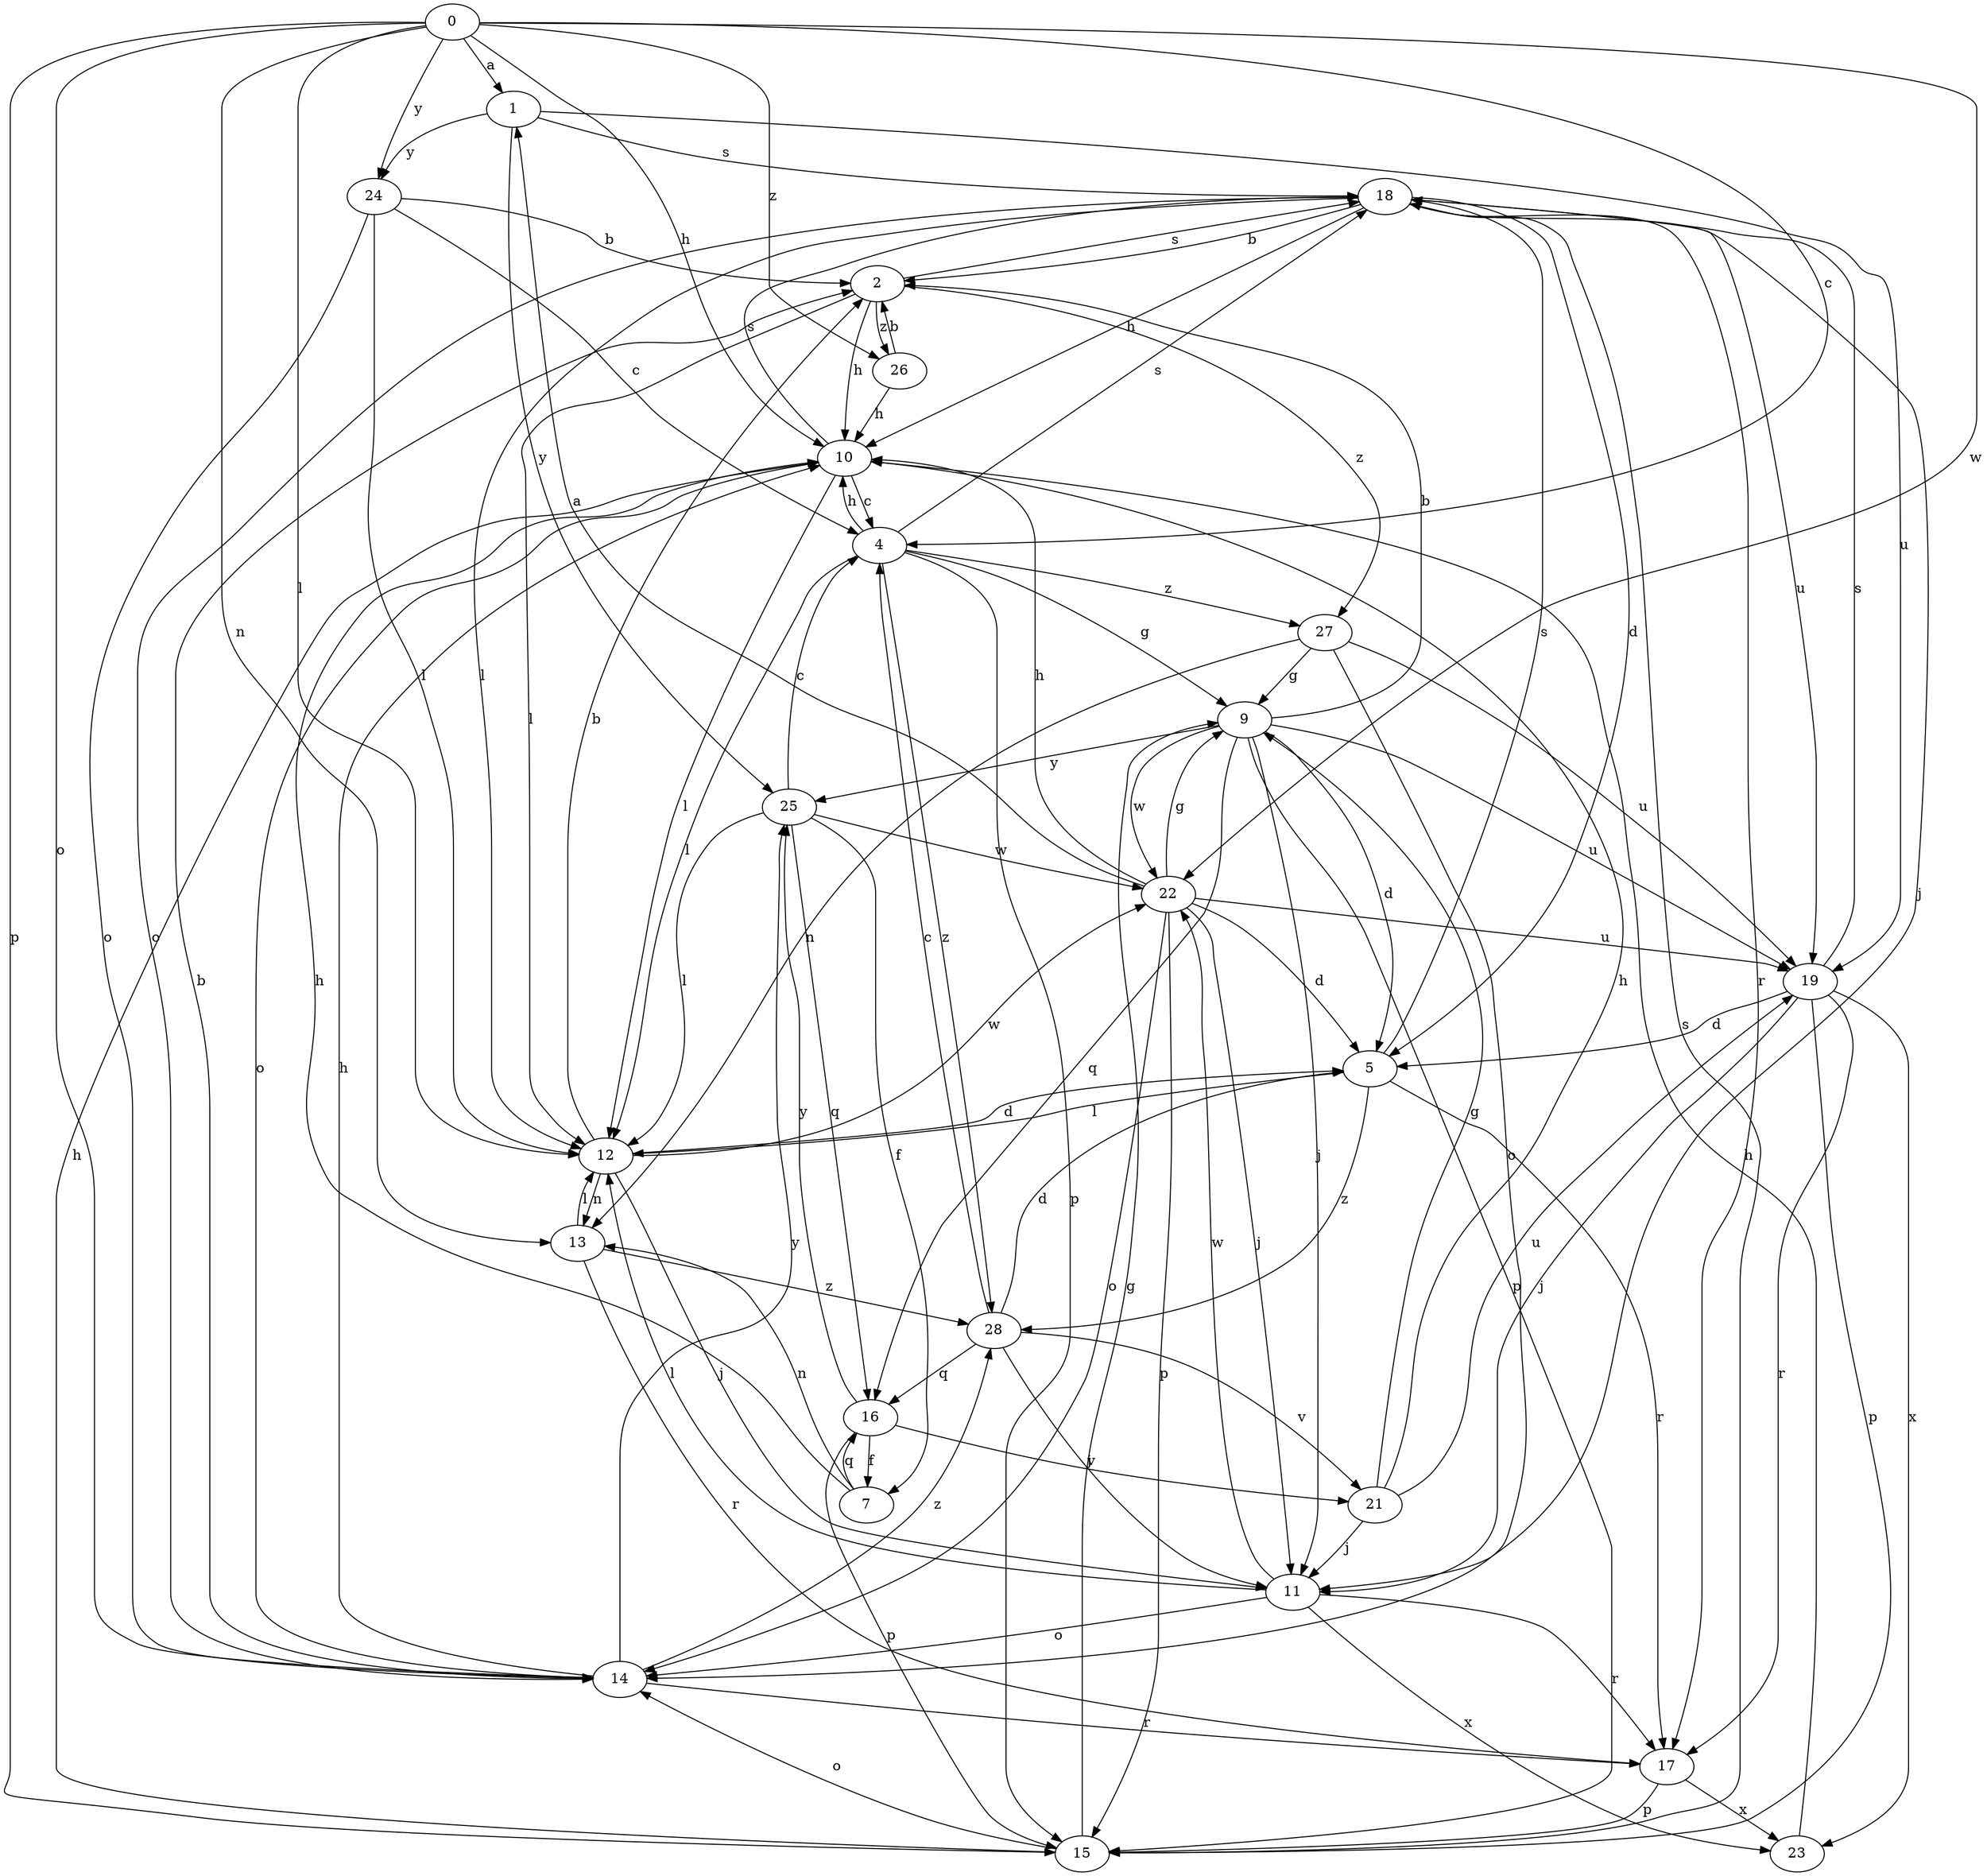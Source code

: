 strict digraph  {
0;
1;
2;
4;
5;
7;
9;
10;
11;
12;
13;
14;
15;
16;
17;
18;
19;
21;
22;
23;
24;
25;
26;
27;
28;
0 -> 1  [label=a];
0 -> 4  [label=c];
0 -> 10  [label=h];
0 -> 12  [label=l];
0 -> 13  [label=n];
0 -> 14  [label=o];
0 -> 15  [label=p];
0 -> 22  [label=w];
0 -> 24  [label=y];
0 -> 26  [label=z];
1 -> 18  [label=s];
1 -> 19  [label=u];
1 -> 24  [label=y];
1 -> 25  [label=y];
2 -> 10  [label=h];
2 -> 12  [label=l];
2 -> 18  [label=s];
2 -> 26  [label=z];
2 -> 27  [label=z];
4 -> 9  [label=g];
4 -> 10  [label=h];
4 -> 12  [label=l];
4 -> 15  [label=p];
4 -> 18  [label=s];
4 -> 27  [label=z];
4 -> 28  [label=z];
5 -> 12  [label=l];
5 -> 17  [label=r];
5 -> 18  [label=s];
5 -> 28  [label=z];
7 -> 10  [label=h];
7 -> 13  [label=n];
7 -> 16  [label=q];
9 -> 2  [label=b];
9 -> 5  [label=d];
9 -> 11  [label=j];
9 -> 15  [label=p];
9 -> 16  [label=q];
9 -> 19  [label=u];
9 -> 22  [label=w];
9 -> 25  [label=y];
10 -> 4  [label=c];
10 -> 12  [label=l];
10 -> 14  [label=o];
10 -> 18  [label=s];
11 -> 12  [label=l];
11 -> 14  [label=o];
11 -> 17  [label=r];
11 -> 22  [label=w];
11 -> 23  [label=x];
12 -> 2  [label=b];
12 -> 5  [label=d];
12 -> 11  [label=j];
12 -> 13  [label=n];
12 -> 22  [label=w];
13 -> 12  [label=l];
13 -> 17  [label=r];
13 -> 28  [label=z];
14 -> 2  [label=b];
14 -> 10  [label=h];
14 -> 17  [label=r];
14 -> 25  [label=y];
14 -> 28  [label=z];
15 -> 9  [label=g];
15 -> 10  [label=h];
15 -> 14  [label=o];
15 -> 18  [label=s];
16 -> 7  [label=f];
16 -> 15  [label=p];
16 -> 21  [label=v];
16 -> 25  [label=y];
17 -> 15  [label=p];
17 -> 23  [label=x];
18 -> 2  [label=b];
18 -> 5  [label=d];
18 -> 10  [label=h];
18 -> 11  [label=j];
18 -> 12  [label=l];
18 -> 14  [label=o];
18 -> 17  [label=r];
18 -> 19  [label=u];
19 -> 5  [label=d];
19 -> 11  [label=j];
19 -> 15  [label=p];
19 -> 17  [label=r];
19 -> 18  [label=s];
19 -> 23  [label=x];
21 -> 9  [label=g];
21 -> 10  [label=h];
21 -> 11  [label=j];
21 -> 19  [label=u];
22 -> 1  [label=a];
22 -> 5  [label=d];
22 -> 9  [label=g];
22 -> 10  [label=h];
22 -> 11  [label=j];
22 -> 14  [label=o];
22 -> 15  [label=p];
22 -> 19  [label=u];
23 -> 10  [label=h];
24 -> 2  [label=b];
24 -> 4  [label=c];
24 -> 12  [label=l];
24 -> 14  [label=o];
25 -> 4  [label=c];
25 -> 7  [label=f];
25 -> 12  [label=l];
25 -> 16  [label=q];
25 -> 22  [label=w];
26 -> 2  [label=b];
26 -> 10  [label=h];
27 -> 9  [label=g];
27 -> 13  [label=n];
27 -> 14  [label=o];
27 -> 19  [label=u];
28 -> 4  [label=c];
28 -> 5  [label=d];
28 -> 11  [label=j];
28 -> 16  [label=q];
28 -> 21  [label=v];
}
